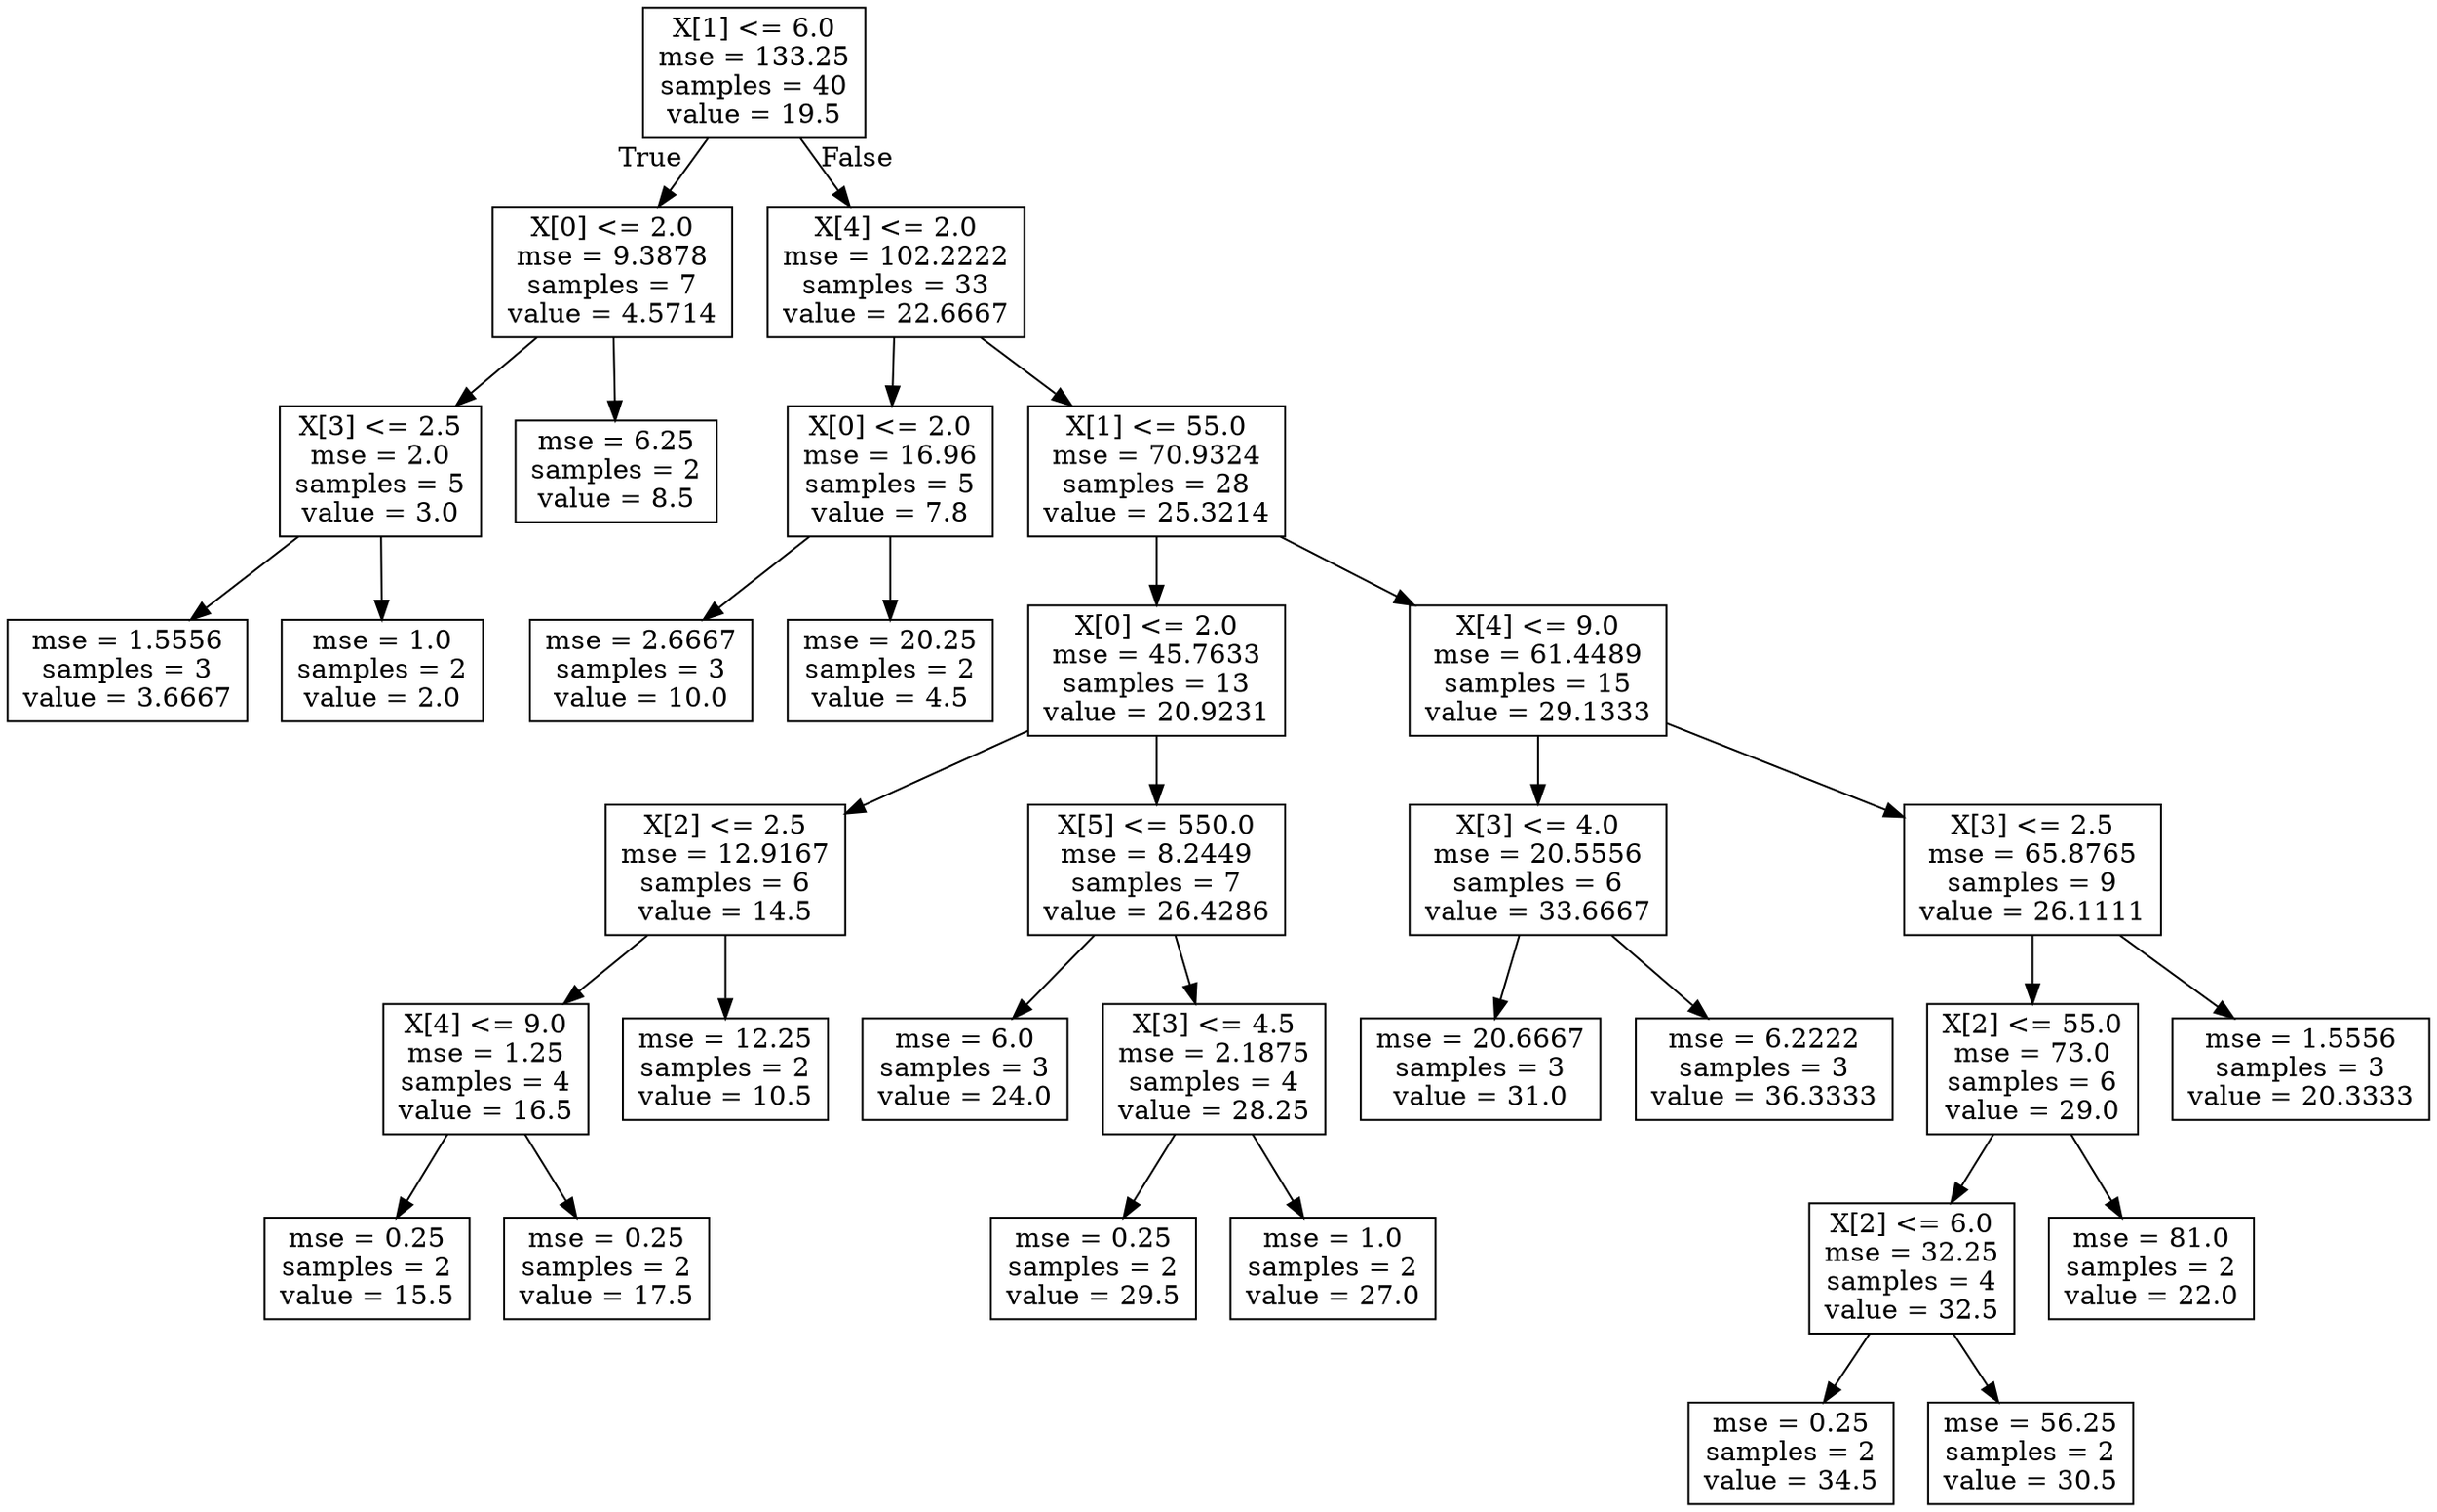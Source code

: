 digraph Tree {
node [shape=box] ;
0 [label="X[1] <= 6.0\nmse = 133.25\nsamples = 40\nvalue = 19.5"] ;
1 [label="X[0] <= 2.0\nmse = 9.3878\nsamples = 7\nvalue = 4.5714"] ;
0 -> 1 [labeldistance=2.5, labelangle=45, headlabel="True"] ;
2 [label="X[3] <= 2.5\nmse = 2.0\nsamples = 5\nvalue = 3.0"] ;
1 -> 2 ;
3 [label="mse = 1.5556\nsamples = 3\nvalue = 3.6667"] ;
2 -> 3 ;
4 [label="mse = 1.0\nsamples = 2\nvalue = 2.0"] ;
2 -> 4 ;
5 [label="mse = 6.25\nsamples = 2\nvalue = 8.5"] ;
1 -> 5 ;
6 [label="X[4] <= 2.0\nmse = 102.2222\nsamples = 33\nvalue = 22.6667"] ;
0 -> 6 [labeldistance=2.5, labelangle=-45, headlabel="False"] ;
7 [label="X[0] <= 2.0\nmse = 16.96\nsamples = 5\nvalue = 7.8"] ;
6 -> 7 ;
8 [label="mse = 2.6667\nsamples = 3\nvalue = 10.0"] ;
7 -> 8 ;
9 [label="mse = 20.25\nsamples = 2\nvalue = 4.5"] ;
7 -> 9 ;
10 [label="X[1] <= 55.0\nmse = 70.9324\nsamples = 28\nvalue = 25.3214"] ;
6 -> 10 ;
11 [label="X[0] <= 2.0\nmse = 45.7633\nsamples = 13\nvalue = 20.9231"] ;
10 -> 11 ;
12 [label="X[2] <= 2.5\nmse = 12.9167\nsamples = 6\nvalue = 14.5"] ;
11 -> 12 ;
13 [label="X[4] <= 9.0\nmse = 1.25\nsamples = 4\nvalue = 16.5"] ;
12 -> 13 ;
14 [label="mse = 0.25\nsamples = 2\nvalue = 15.5"] ;
13 -> 14 ;
15 [label="mse = 0.25\nsamples = 2\nvalue = 17.5"] ;
13 -> 15 ;
16 [label="mse = 12.25\nsamples = 2\nvalue = 10.5"] ;
12 -> 16 ;
17 [label="X[5] <= 550.0\nmse = 8.2449\nsamples = 7\nvalue = 26.4286"] ;
11 -> 17 ;
18 [label="mse = 6.0\nsamples = 3\nvalue = 24.0"] ;
17 -> 18 ;
19 [label="X[3] <= 4.5\nmse = 2.1875\nsamples = 4\nvalue = 28.25"] ;
17 -> 19 ;
20 [label="mse = 0.25\nsamples = 2\nvalue = 29.5"] ;
19 -> 20 ;
21 [label="mse = 1.0\nsamples = 2\nvalue = 27.0"] ;
19 -> 21 ;
22 [label="X[4] <= 9.0\nmse = 61.4489\nsamples = 15\nvalue = 29.1333"] ;
10 -> 22 ;
23 [label="X[3] <= 4.0\nmse = 20.5556\nsamples = 6\nvalue = 33.6667"] ;
22 -> 23 ;
24 [label="mse = 20.6667\nsamples = 3\nvalue = 31.0"] ;
23 -> 24 ;
25 [label="mse = 6.2222\nsamples = 3\nvalue = 36.3333"] ;
23 -> 25 ;
26 [label="X[3] <= 2.5\nmse = 65.8765\nsamples = 9\nvalue = 26.1111"] ;
22 -> 26 ;
27 [label="X[2] <= 55.0\nmse = 73.0\nsamples = 6\nvalue = 29.0"] ;
26 -> 27 ;
28 [label="X[2] <= 6.0\nmse = 32.25\nsamples = 4\nvalue = 32.5"] ;
27 -> 28 ;
29 [label="mse = 0.25\nsamples = 2\nvalue = 34.5"] ;
28 -> 29 ;
30 [label="mse = 56.25\nsamples = 2\nvalue = 30.5"] ;
28 -> 30 ;
31 [label="mse = 81.0\nsamples = 2\nvalue = 22.0"] ;
27 -> 31 ;
32 [label="mse = 1.5556\nsamples = 3\nvalue = 20.3333"] ;
26 -> 32 ;
}